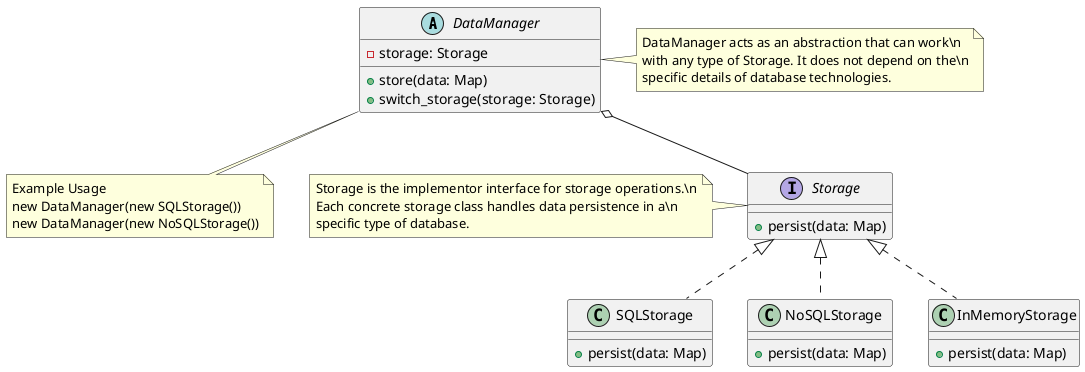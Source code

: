 @startuml
' Define the abstraction for data persistence
abstract class DataManager {
    -storage: Storage
    +store(data: Map)
    +switch_storage(storage: Storage)
}

' Define the implementor interface for different storage types
interface Storage {
    +persist(data: Map)
}

' Concrete implementor for SQL database storage
class SQLStorage implements Storage {
    +persist(data: Map)
}

' Concrete implementor for NoSQL database storage
class NoSQLStorage implements Storage {
    +persist(data: Map)
}

' Concrete implementor for InMemory database storage
class InMemoryStorage implements Storage {
    +persist(data: Map)
}

' Show the bridge between DataManager and Storage
DataManager o-- Storage

note right of DataManager
  DataManager acts as an abstraction that can work\n
  with any type of Storage. It does not depend on the\n
  specific details of database technologies.
end note

note left of Storage
  Storage is the implementor interface for storage operations.\n
  Each concrete storage class handles data persistence in a\n
  specific type of database.
end note

note "Example Usage\nnew DataManager(new SQLStorage())\nnew DataManager(new NoSQLStorage())" as N1
DataManager -down- N1

@enduml
